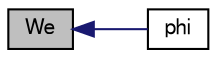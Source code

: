 digraph "We"
{
  bgcolor="transparent";
  edge [fontname="FreeSans",fontsize="10",labelfontname="FreeSans",labelfontsize="10"];
  node [fontname="FreeSans",fontsize="10",shape=record];
  rankdir="LR";
  Node77 [label="We",height=0.2,width=0.4,color="black", fillcolor="grey75", style="filled", fontcolor="black"];
  Node77 -> Node78 [dir="back",color="midnightblue",fontsize="10",style="solid",fontname="FreeSans"];
  Node78 [label="phi",height=0.2,width=0.4,color="black",URL="$a32350.html#ad6e984f880b55aa33cb5c3638eed5bbf"];
}
